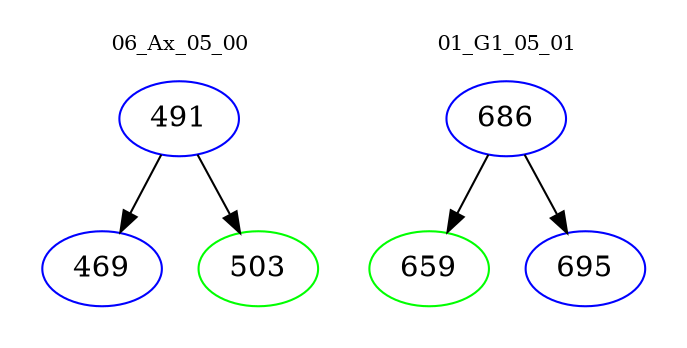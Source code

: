 digraph{
subgraph cluster_0 {
color = white
label = "06_Ax_05_00";
fontsize=10;
T0_491 [label="491", color="blue"]
T0_491 -> T0_469 [color="black"]
T0_469 [label="469", color="blue"]
T0_491 -> T0_503 [color="black"]
T0_503 [label="503", color="green"]
}
subgraph cluster_1 {
color = white
label = "01_G1_05_01";
fontsize=10;
T1_686 [label="686", color="blue"]
T1_686 -> T1_659 [color="black"]
T1_659 [label="659", color="green"]
T1_686 -> T1_695 [color="black"]
T1_695 [label="695", color="blue"]
}
}
